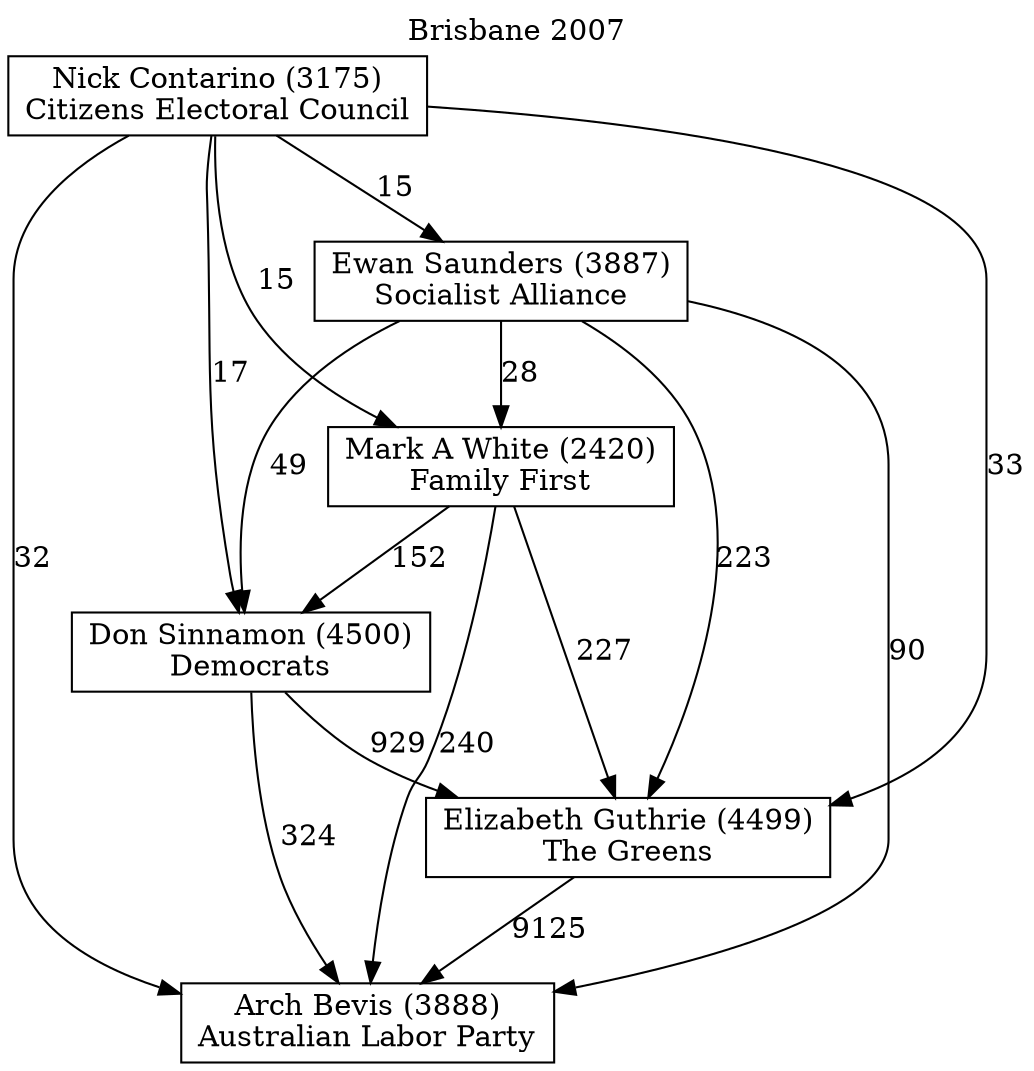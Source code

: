 // House preference flow
digraph "Arch Bevis (3888)_Brisbane_2007" {
	graph [label="Brisbane 2007" labelloc=t mclimit=10]
	node [shape=box]
	"Arch Bevis (3888)" [label="Arch Bevis (3888)
Australian Labor Party"]
	"Elizabeth Guthrie (4499)" [label="Elizabeth Guthrie (4499)
The Greens"]
	"Don Sinnamon (4500)" [label="Don Sinnamon (4500)
Democrats"]
	"Mark A White (2420)" [label="Mark A White (2420)
Family First"]
	"Ewan Saunders (3887)" [label="Ewan Saunders (3887)
Socialist Alliance"]
	"Nick Contarino (3175)" [label="Nick Contarino (3175)
Citizens Electoral Council"]
	"Elizabeth Guthrie (4499)" -> "Arch Bevis (3888)" [label=9125]
	"Don Sinnamon (4500)" -> "Elizabeth Guthrie (4499)" [label=929]
	"Mark A White (2420)" -> "Don Sinnamon (4500)" [label=152]
	"Ewan Saunders (3887)" -> "Mark A White (2420)" [label=28]
	"Nick Contarino (3175)" -> "Ewan Saunders (3887)" [label=15]
	"Don Sinnamon (4500)" -> "Arch Bevis (3888)" [label=324]
	"Mark A White (2420)" -> "Arch Bevis (3888)" [label=240]
	"Ewan Saunders (3887)" -> "Arch Bevis (3888)" [label=90]
	"Nick Contarino (3175)" -> "Arch Bevis (3888)" [label=32]
	"Nick Contarino (3175)" -> "Mark A White (2420)" [label=15]
	"Ewan Saunders (3887)" -> "Don Sinnamon (4500)" [label=49]
	"Nick Contarino (3175)" -> "Don Sinnamon (4500)" [label=17]
	"Mark A White (2420)" -> "Elizabeth Guthrie (4499)" [label=227]
	"Ewan Saunders (3887)" -> "Elizabeth Guthrie (4499)" [label=223]
	"Nick Contarino (3175)" -> "Elizabeth Guthrie (4499)" [label=33]
}
